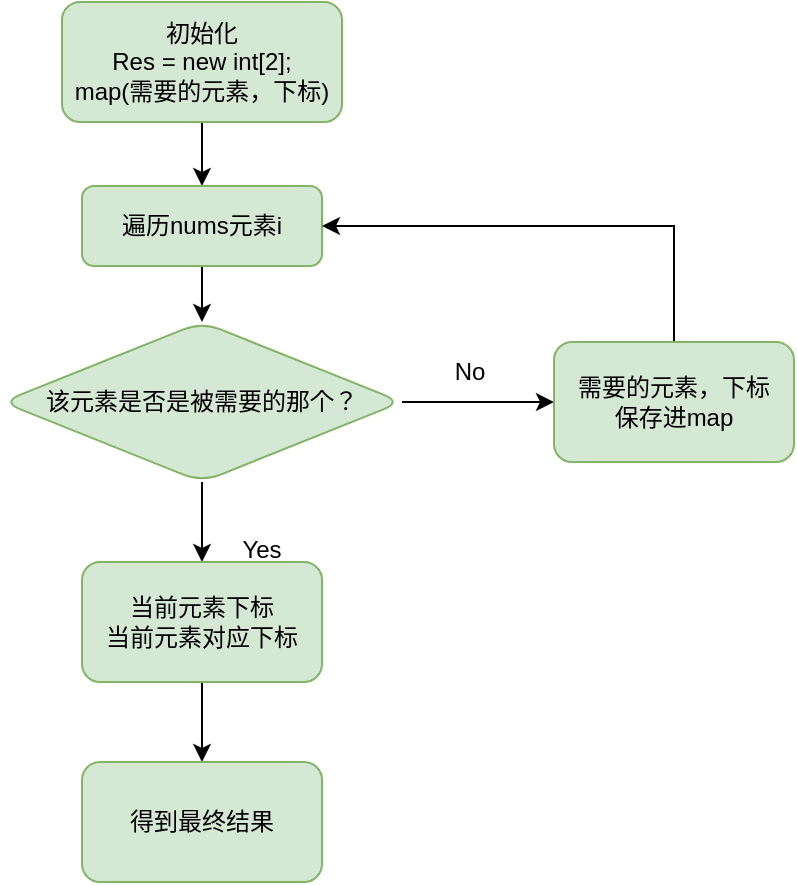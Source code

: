 <mxfile version="17.4.6" type="github">
  <diagram id="0-TfC5U8BsGCzvnypF4q" name="第 1 页">
    <mxGraphModel dx="447" dy="217" grid="1" gridSize="10" guides="1" tooltips="1" connect="1" arrows="1" fold="1" page="1" pageScale="1" pageWidth="827" pageHeight="1169" math="0" shadow="0">
      <root>
        <mxCell id="0" />
        <mxCell id="1" parent="0" />
        <mxCell id="Ss33j2blEXzXo_HwG9Xu-4" value="" style="edgeStyle=orthogonalEdgeStyle;rounded=0;orthogonalLoop=1;jettySize=auto;html=1;" edge="1" parent="1" source="Ss33j2blEXzXo_HwG9Xu-1" target="Ss33j2blEXzXo_HwG9Xu-3">
          <mxGeometry relative="1" as="geometry" />
        </mxCell>
        <mxCell id="Ss33j2blEXzXo_HwG9Xu-1" value="初始化&lt;br&gt;Res = new int[2];&lt;br&gt;map(需要的元素，下标)" style="rounded=1;whiteSpace=wrap;html=1;fillColor=#d5e8d4;strokeColor=#82b366;" vertex="1" parent="1">
          <mxGeometry x="240" y="40" width="140" height="60" as="geometry" />
        </mxCell>
        <mxCell id="Ss33j2blEXzXo_HwG9Xu-8" style="edgeStyle=orthogonalEdgeStyle;rounded=0;orthogonalLoop=1;jettySize=auto;html=1;exitX=0.5;exitY=1;exitDx=0;exitDy=0;entryX=0.5;entryY=0;entryDx=0;entryDy=0;" edge="1" parent="1" source="Ss33j2blEXzXo_HwG9Xu-3" target="Ss33j2blEXzXo_HwG9Xu-5">
          <mxGeometry relative="1" as="geometry" />
        </mxCell>
        <mxCell id="Ss33j2blEXzXo_HwG9Xu-3" value="遍历nums元素i" style="rounded=1;whiteSpace=wrap;html=1;fillColor=#d5e8d4;strokeColor=#82b366;" vertex="1" parent="1">
          <mxGeometry x="250" y="132" width="120" height="40" as="geometry" />
        </mxCell>
        <mxCell id="Ss33j2blEXzXo_HwG9Xu-7" value="" style="edgeStyle=orthogonalEdgeStyle;rounded=0;orthogonalLoop=1;jettySize=auto;html=1;" edge="1" parent="1" source="Ss33j2blEXzXo_HwG9Xu-5" target="Ss33j2blEXzXo_HwG9Xu-6">
          <mxGeometry relative="1" as="geometry" />
        </mxCell>
        <mxCell id="Ss33j2blEXzXo_HwG9Xu-10" value="" style="edgeStyle=orthogonalEdgeStyle;rounded=0;orthogonalLoop=1;jettySize=auto;html=1;" edge="1" parent="1" source="Ss33j2blEXzXo_HwG9Xu-5" target="Ss33j2blEXzXo_HwG9Xu-9">
          <mxGeometry relative="1" as="geometry" />
        </mxCell>
        <mxCell id="Ss33j2blEXzXo_HwG9Xu-5" value="该元素是否是被需要的那个？" style="rhombus;whiteSpace=wrap;html=1;fillColor=#d5e8d4;strokeColor=#82b366;rounded=1;" vertex="1" parent="1">
          <mxGeometry x="210" y="200" width="200" height="80" as="geometry" />
        </mxCell>
        <mxCell id="Ss33j2blEXzXo_HwG9Xu-15" value="" style="edgeStyle=orthogonalEdgeStyle;rounded=0;orthogonalLoop=1;jettySize=auto;html=1;" edge="1" parent="1" source="Ss33j2blEXzXo_HwG9Xu-6" target="Ss33j2blEXzXo_HwG9Xu-14">
          <mxGeometry relative="1" as="geometry" />
        </mxCell>
        <mxCell id="Ss33j2blEXzXo_HwG9Xu-6" value="当前元素下标&lt;br&gt;当前元素对应下标" style="whiteSpace=wrap;html=1;fillColor=#d5e8d4;strokeColor=#82b366;rounded=1;" vertex="1" parent="1">
          <mxGeometry x="250" y="320" width="120" height="60" as="geometry" />
        </mxCell>
        <mxCell id="Ss33j2blEXzXo_HwG9Xu-13" style="edgeStyle=orthogonalEdgeStyle;rounded=0;orthogonalLoop=1;jettySize=auto;html=1;exitX=0.5;exitY=0;exitDx=0;exitDy=0;entryX=1;entryY=0.5;entryDx=0;entryDy=0;" edge="1" parent="1" source="Ss33j2blEXzXo_HwG9Xu-9" target="Ss33j2blEXzXo_HwG9Xu-3">
          <mxGeometry relative="1" as="geometry" />
        </mxCell>
        <mxCell id="Ss33j2blEXzXo_HwG9Xu-9" value="需要的元素，下标&lt;br&gt;保存进map" style="whiteSpace=wrap;html=1;fillColor=#d5e8d4;strokeColor=#82b366;rounded=1;" vertex="1" parent="1">
          <mxGeometry x="486" y="210" width="120" height="60" as="geometry" />
        </mxCell>
        <mxCell id="Ss33j2blEXzXo_HwG9Xu-11" value="No" style="text;html=1;strokeColor=none;fillColor=none;align=center;verticalAlign=middle;whiteSpace=wrap;rounded=0;" vertex="1" parent="1">
          <mxGeometry x="414" y="210" width="60" height="30" as="geometry" />
        </mxCell>
        <mxCell id="Ss33j2blEXzXo_HwG9Xu-12" value="Yes" style="text;html=1;strokeColor=none;fillColor=none;align=center;verticalAlign=middle;whiteSpace=wrap;rounded=0;" vertex="1" parent="1">
          <mxGeometry x="310" y="299" width="60" height="30" as="geometry" />
        </mxCell>
        <mxCell id="Ss33j2blEXzXo_HwG9Xu-14" value="得到最终结果" style="whiteSpace=wrap;html=1;fillColor=#d5e8d4;strokeColor=#82b366;rounded=1;" vertex="1" parent="1">
          <mxGeometry x="250" y="420" width="120" height="60" as="geometry" />
        </mxCell>
      </root>
    </mxGraphModel>
  </diagram>
</mxfile>
